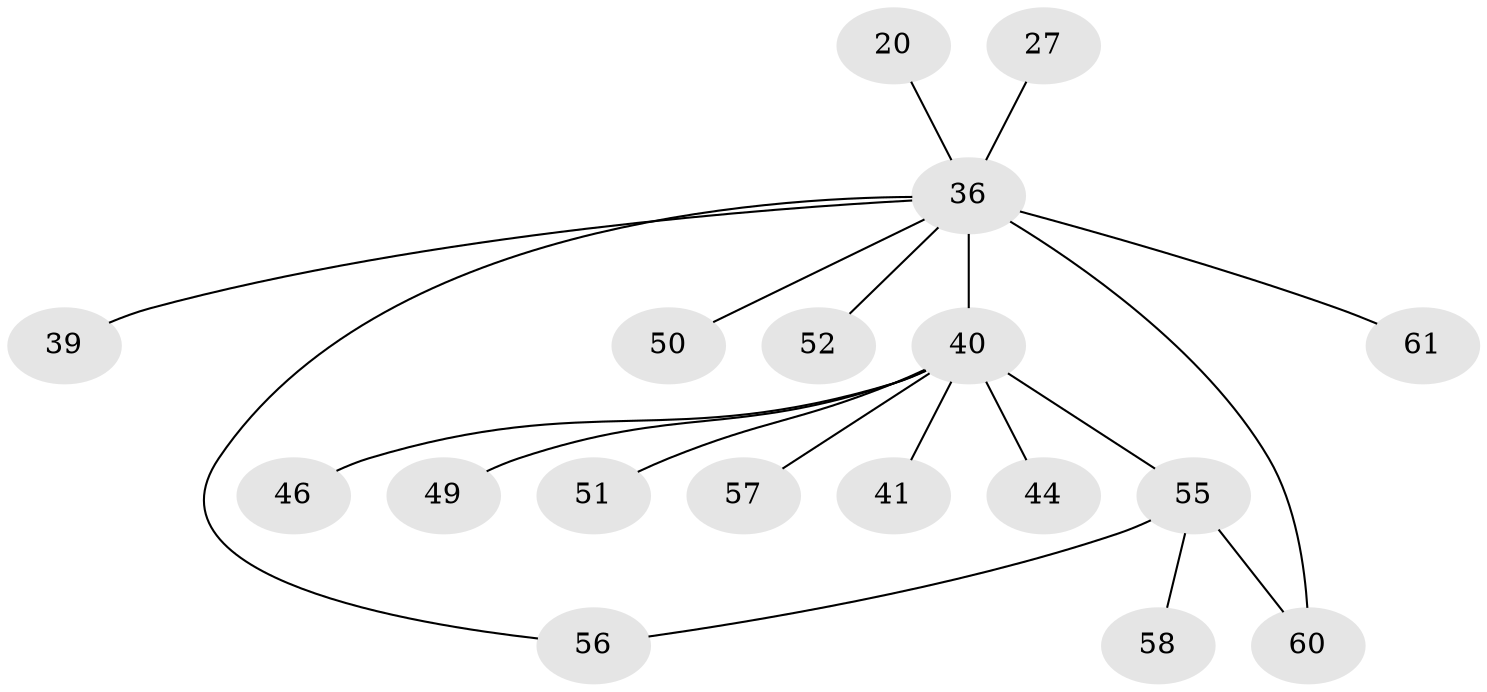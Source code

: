 // original degree distribution, {4: 0.01639344262295082, 8: 0.03278688524590164, 6: 0.03278688524590164, 5: 0.08196721311475409, 7: 0.01639344262295082, 9: 0.04918032786885246, 3: 0.03278688524590164, 2: 0.16393442622950818, 1: 0.5737704918032787}
// Generated by graph-tools (version 1.1) at 2025/58/03/04/25 21:58:30]
// undirected, 18 vertices, 19 edges
graph export_dot {
graph [start="1"]
  node [color=gray90,style=filled];
  20;
  27;
  36 [super="+15"];
  39 [super="+38"];
  40 [super="+17+19+28+37+35"];
  41;
  44 [super="+33"];
  46;
  49 [super="+3+42+43+45"];
  50;
  51;
  52 [super="+32"];
  55 [super="+34+47+31+53+54"];
  56;
  57;
  58;
  60 [super="+59"];
  61;
  20 -- 36;
  27 -- 36;
  36 -- 39;
  36 -- 40 [weight=6];
  36 -- 50;
  36 -- 52;
  36 -- 56;
  36 -- 60 [weight=2];
  36 -- 61;
  40 -- 49 [weight=4];
  40 -- 57;
  40 -- 41;
  40 -- 44;
  40 -- 46;
  40 -- 51;
  40 -- 55 [weight=6];
  55 -- 58;
  55 -- 56;
  55 -- 60;
}
